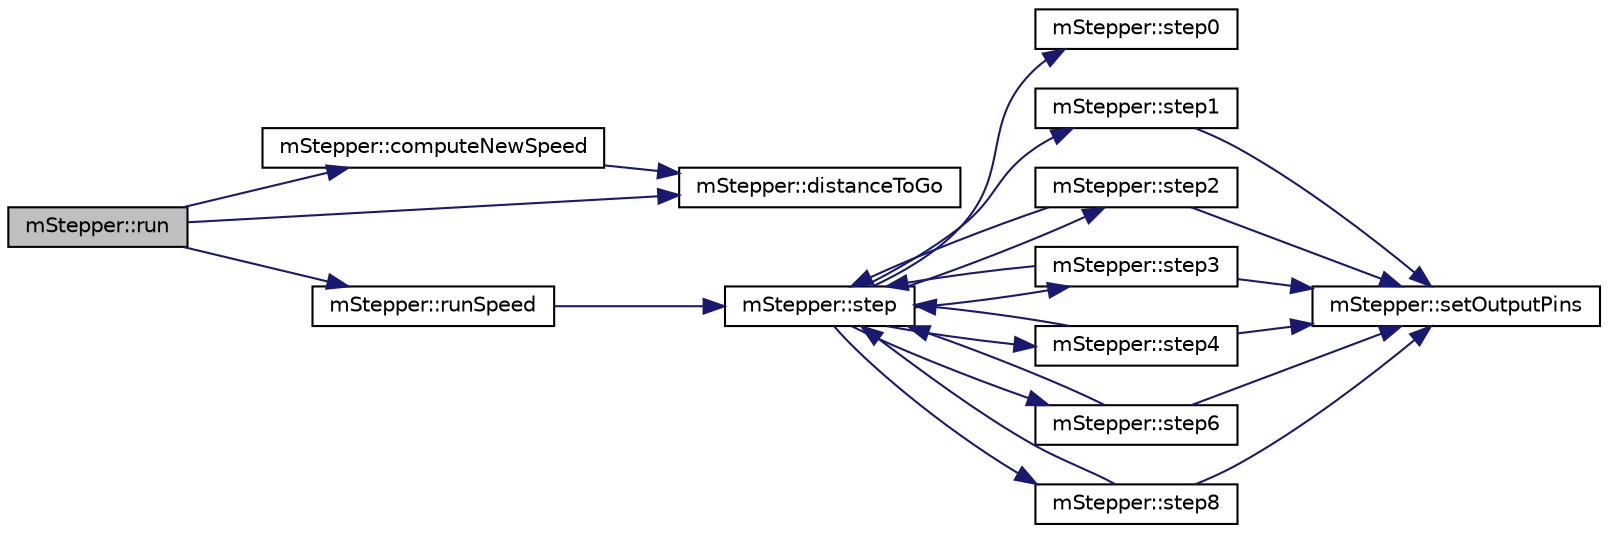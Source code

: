 digraph "mStepper::run"
{
 // LATEX_PDF_SIZE
  edge [fontname="Helvetica",fontsize="10",labelfontname="Helvetica",labelfontsize="10"];
  node [fontname="Helvetica",fontsize="10",shape=record];
  rankdir="LR";
  Node1 [label="mStepper::run",height=0.2,width=0.4,color="black", fillcolor="grey75", style="filled", fontcolor="black",tooltip=" "];
  Node1 -> Node2 [color="midnightblue",fontsize="10",style="solid",fontname="Helvetica"];
  Node2 [label="mStepper::computeNewSpeed",height=0.2,width=0.4,color="black", fillcolor="white", style="filled",URL="$classm_stepper.html#aaa144f38066388f8174cfec927728373",tooltip=" "];
  Node2 -> Node3 [color="midnightblue",fontsize="10",style="solid",fontname="Helvetica"];
  Node3 [label="mStepper::distanceToGo",height=0.2,width=0.4,color="black", fillcolor="white", style="filled",URL="$classm_stepper.html#ac8e6a9138ac550b59a3272478add1383",tooltip=" "];
  Node1 -> Node3 [color="midnightblue",fontsize="10",style="solid",fontname="Helvetica"];
  Node1 -> Node4 [color="midnightblue",fontsize="10",style="solid",fontname="Helvetica"];
  Node4 [label="mStepper::runSpeed",height=0.2,width=0.4,color="black", fillcolor="white", style="filled",URL="$classm_stepper.html#ab7b2afbe63275a607b8f38f273aebeba",tooltip=" "];
  Node4 -> Node5 [color="midnightblue",fontsize="10",style="solid",fontname="Helvetica"];
  Node5 [label="mStepper::step",height=0.2,width=0.4,color="black", fillcolor="white", style="filled",URL="$classm_stepper.html#a461bc889477ed986bdecdcb7212db77b",tooltip=" "];
  Node5 -> Node6 [color="midnightblue",fontsize="10",style="solid",fontname="Helvetica"];
  Node6 [label="mStepper::step0",height=0.2,width=0.4,color="black", fillcolor="white", style="filled",URL="$classm_stepper.html#a59e2902c7c4844c1ae4e556d50e3c8fc",tooltip=" "];
  Node5 -> Node7 [color="midnightblue",fontsize="10",style="solid",fontname="Helvetica"];
  Node7 [label="mStepper::step1",height=0.2,width=0.4,color="black", fillcolor="white", style="filled",URL="$classm_stepper.html#a4c36b496365b02292bbc48ccb76df8ee",tooltip=" "];
  Node7 -> Node8 [color="midnightblue",fontsize="10",style="solid",fontname="Helvetica"];
  Node8 [label="mStepper::setOutputPins",height=0.2,width=0.4,color="black", fillcolor="white", style="filled",URL="$classm_stepper.html#a349102a618cba377f8e9b5c6550baead",tooltip=" "];
  Node5 -> Node9 [color="midnightblue",fontsize="10",style="solid",fontname="Helvetica"];
  Node9 [label="mStepper::step2",height=0.2,width=0.4,color="black", fillcolor="white", style="filled",URL="$classm_stepper.html#aacde8d8de5b23388da9434c8a20da2a2",tooltip=" "];
  Node9 -> Node8 [color="midnightblue",fontsize="10",style="solid",fontname="Helvetica"];
  Node9 -> Node5 [color="midnightblue",fontsize="10",style="solid",fontname="Helvetica"];
  Node5 -> Node10 [color="midnightblue",fontsize="10",style="solid",fontname="Helvetica"];
  Node10 [label="mStepper::step3",height=0.2,width=0.4,color="black", fillcolor="white", style="filled",URL="$classm_stepper.html#aeb61a1d0104a56e602b405b22bcdd908",tooltip=" "];
  Node10 -> Node8 [color="midnightblue",fontsize="10",style="solid",fontname="Helvetica"];
  Node10 -> Node5 [color="midnightblue",fontsize="10",style="solid",fontname="Helvetica"];
  Node5 -> Node11 [color="midnightblue",fontsize="10",style="solid",fontname="Helvetica"];
  Node11 [label="mStepper::step4",height=0.2,width=0.4,color="black", fillcolor="white", style="filled",URL="$classm_stepper.html#aab6c731a40ee8a2d4b8d0eb00b950720",tooltip=" "];
  Node11 -> Node8 [color="midnightblue",fontsize="10",style="solid",fontname="Helvetica"];
  Node11 -> Node5 [color="midnightblue",fontsize="10",style="solid",fontname="Helvetica"];
  Node5 -> Node12 [color="midnightblue",fontsize="10",style="solid",fontname="Helvetica"];
  Node12 [label="mStepper::step6",height=0.2,width=0.4,color="black", fillcolor="white", style="filled",URL="$classm_stepper.html#a4dbe4ea3dd2fd2fcc369c7de8ffa2547",tooltip=" "];
  Node12 -> Node8 [color="midnightblue",fontsize="10",style="solid",fontname="Helvetica"];
  Node12 -> Node5 [color="midnightblue",fontsize="10",style="solid",fontname="Helvetica"];
  Node5 -> Node13 [color="midnightblue",fontsize="10",style="solid",fontname="Helvetica"];
  Node13 [label="mStepper::step8",height=0.2,width=0.4,color="black", fillcolor="white", style="filled",URL="$classm_stepper.html#a4f29ded0620097e5b0eda94d2103dfd9",tooltip=" "];
  Node13 -> Node8 [color="midnightblue",fontsize="10",style="solid",fontname="Helvetica"];
  Node13 -> Node5 [color="midnightblue",fontsize="10",style="solid",fontname="Helvetica"];
}
